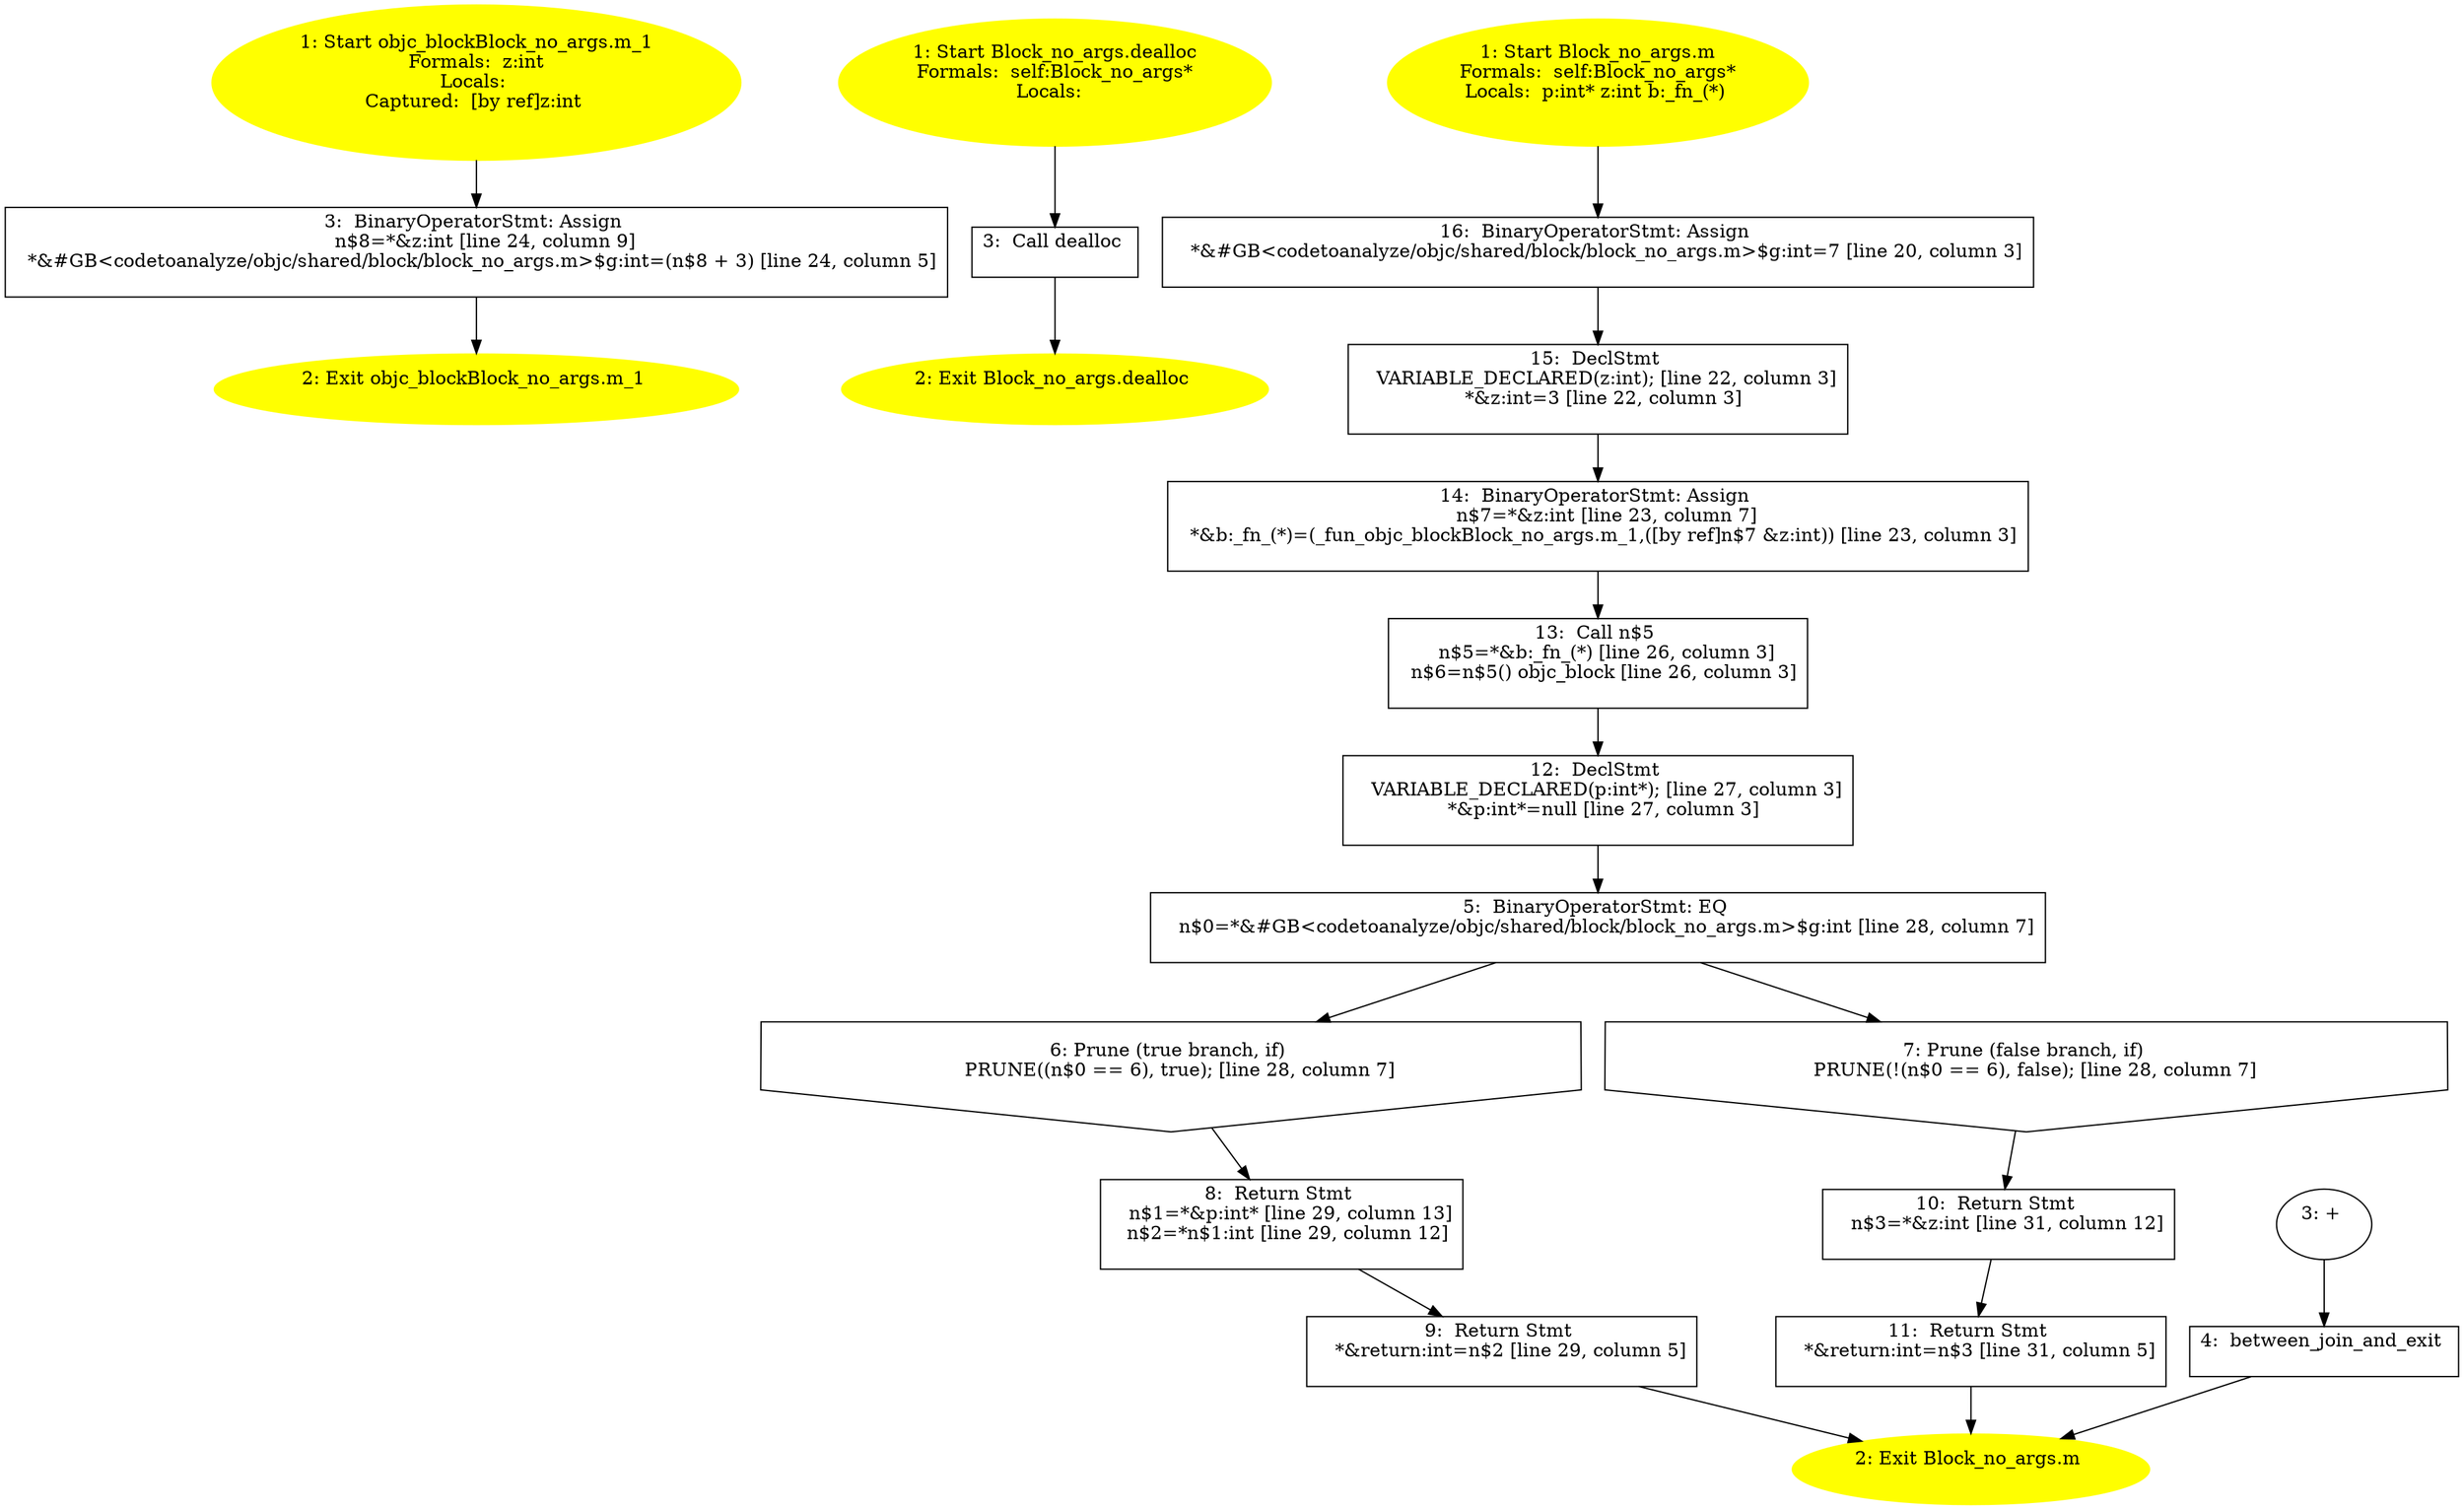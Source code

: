 /* @generated */
digraph cfg {
"objc_blockBlock_no_args.m_1.4d7585adf186f5ddc971eca39c81e1b8_1" [label="1: Start objc_blockBlock_no_args.m_1\nFormals:  z:int\nLocals: \nCaptured:  [by ref]z:int \n  " color=yellow style=filled]
	

	 "objc_blockBlock_no_args.m_1.4d7585adf186f5ddc971eca39c81e1b8_1" -> "objc_blockBlock_no_args.m_1.4d7585adf186f5ddc971eca39c81e1b8_3" ;
"objc_blockBlock_no_args.m_1.4d7585adf186f5ddc971eca39c81e1b8_2" [label="2: Exit objc_blockBlock_no_args.m_1 \n  " color=yellow style=filled]
	

"objc_blockBlock_no_args.m_1.4d7585adf186f5ddc971eca39c81e1b8_3" [label="3:  BinaryOperatorStmt: Assign \n   n$8=*&z:int [line 24, column 9]\n  *&#GB<codetoanalyze/objc/shared/block/block_no_args.m>$g:int=(n$8 + 3) [line 24, column 5]\n " shape="box"]
	

	 "objc_blockBlock_no_args.m_1.4d7585adf186f5ddc971eca39c81e1b8_3" -> "objc_blockBlock_no_args.m_1.4d7585adf186f5ddc971eca39c81e1b8_2" ;
"dealloc#Block_no_args#instance.eac76c4150c7c9dce7f36154adee0b59_1" [label="1: Start Block_no_args.dealloc\nFormals:  self:Block_no_args*\nLocals:  \n  " color=yellow style=filled]
	

	 "dealloc#Block_no_args#instance.eac76c4150c7c9dce7f36154adee0b59_1" -> "dealloc#Block_no_args#instance.eac76c4150c7c9dce7f36154adee0b59_3" ;
"dealloc#Block_no_args#instance.eac76c4150c7c9dce7f36154adee0b59_2" [label="2: Exit Block_no_args.dealloc \n  " color=yellow style=filled]
	

"dealloc#Block_no_args#instance.eac76c4150c7c9dce7f36154adee0b59_3" [label="3:  Call dealloc \n  " shape="box"]
	

	 "dealloc#Block_no_args#instance.eac76c4150c7c9dce7f36154adee0b59_3" -> "dealloc#Block_no_args#instance.eac76c4150c7c9dce7f36154adee0b59_2" ;
"m#Block_no_args#instance.385f8c4982ef6acc28cdc868a8cd4272_1" [label="1: Start Block_no_args.m\nFormals:  self:Block_no_args*\nLocals:  p:int* z:int b:_fn_(*) \n  " color=yellow style=filled]
	

	 "m#Block_no_args#instance.385f8c4982ef6acc28cdc868a8cd4272_1" -> "m#Block_no_args#instance.385f8c4982ef6acc28cdc868a8cd4272_16" ;
"m#Block_no_args#instance.385f8c4982ef6acc28cdc868a8cd4272_2" [label="2: Exit Block_no_args.m \n  " color=yellow style=filled]
	

"m#Block_no_args#instance.385f8c4982ef6acc28cdc868a8cd4272_3" [label="3: + \n  " ]
	

	 "m#Block_no_args#instance.385f8c4982ef6acc28cdc868a8cd4272_3" -> "m#Block_no_args#instance.385f8c4982ef6acc28cdc868a8cd4272_4" ;
"m#Block_no_args#instance.385f8c4982ef6acc28cdc868a8cd4272_4" [label="4:  between_join_and_exit \n  " shape="box"]
	

	 "m#Block_no_args#instance.385f8c4982ef6acc28cdc868a8cd4272_4" -> "m#Block_no_args#instance.385f8c4982ef6acc28cdc868a8cd4272_2" ;
"m#Block_no_args#instance.385f8c4982ef6acc28cdc868a8cd4272_5" [label="5:  BinaryOperatorStmt: EQ \n   n$0=*&#GB<codetoanalyze/objc/shared/block/block_no_args.m>$g:int [line 28, column 7]\n " shape="box"]
	

	 "m#Block_no_args#instance.385f8c4982ef6acc28cdc868a8cd4272_5" -> "m#Block_no_args#instance.385f8c4982ef6acc28cdc868a8cd4272_6" ;
	 "m#Block_no_args#instance.385f8c4982ef6acc28cdc868a8cd4272_5" -> "m#Block_no_args#instance.385f8c4982ef6acc28cdc868a8cd4272_7" ;
"m#Block_no_args#instance.385f8c4982ef6acc28cdc868a8cd4272_6" [label="6: Prune (true branch, if) \n   PRUNE((n$0 == 6), true); [line 28, column 7]\n " shape="invhouse"]
	

	 "m#Block_no_args#instance.385f8c4982ef6acc28cdc868a8cd4272_6" -> "m#Block_no_args#instance.385f8c4982ef6acc28cdc868a8cd4272_8" ;
"m#Block_no_args#instance.385f8c4982ef6acc28cdc868a8cd4272_7" [label="7: Prune (false branch, if) \n   PRUNE(!(n$0 == 6), false); [line 28, column 7]\n " shape="invhouse"]
	

	 "m#Block_no_args#instance.385f8c4982ef6acc28cdc868a8cd4272_7" -> "m#Block_no_args#instance.385f8c4982ef6acc28cdc868a8cd4272_10" ;
"m#Block_no_args#instance.385f8c4982ef6acc28cdc868a8cd4272_8" [label="8:  Return Stmt \n   n$1=*&p:int* [line 29, column 13]\n  n$2=*n$1:int [line 29, column 12]\n " shape="box"]
	

	 "m#Block_no_args#instance.385f8c4982ef6acc28cdc868a8cd4272_8" -> "m#Block_no_args#instance.385f8c4982ef6acc28cdc868a8cd4272_9" ;
"m#Block_no_args#instance.385f8c4982ef6acc28cdc868a8cd4272_9" [label="9:  Return Stmt \n   *&return:int=n$2 [line 29, column 5]\n " shape="box"]
	

	 "m#Block_no_args#instance.385f8c4982ef6acc28cdc868a8cd4272_9" -> "m#Block_no_args#instance.385f8c4982ef6acc28cdc868a8cd4272_2" ;
"m#Block_no_args#instance.385f8c4982ef6acc28cdc868a8cd4272_10" [label="10:  Return Stmt \n   n$3=*&z:int [line 31, column 12]\n " shape="box"]
	

	 "m#Block_no_args#instance.385f8c4982ef6acc28cdc868a8cd4272_10" -> "m#Block_no_args#instance.385f8c4982ef6acc28cdc868a8cd4272_11" ;
"m#Block_no_args#instance.385f8c4982ef6acc28cdc868a8cd4272_11" [label="11:  Return Stmt \n   *&return:int=n$3 [line 31, column 5]\n " shape="box"]
	

	 "m#Block_no_args#instance.385f8c4982ef6acc28cdc868a8cd4272_11" -> "m#Block_no_args#instance.385f8c4982ef6acc28cdc868a8cd4272_2" ;
"m#Block_no_args#instance.385f8c4982ef6acc28cdc868a8cd4272_12" [label="12:  DeclStmt \n   VARIABLE_DECLARED(p:int*); [line 27, column 3]\n  *&p:int*=null [line 27, column 3]\n " shape="box"]
	

	 "m#Block_no_args#instance.385f8c4982ef6acc28cdc868a8cd4272_12" -> "m#Block_no_args#instance.385f8c4982ef6acc28cdc868a8cd4272_5" ;
"m#Block_no_args#instance.385f8c4982ef6acc28cdc868a8cd4272_13" [label="13:  Call n$5 \n   n$5=*&b:_fn_(*) [line 26, column 3]\n  n$6=n$5() objc_block [line 26, column 3]\n " shape="box"]
	

	 "m#Block_no_args#instance.385f8c4982ef6acc28cdc868a8cd4272_13" -> "m#Block_no_args#instance.385f8c4982ef6acc28cdc868a8cd4272_12" ;
"m#Block_no_args#instance.385f8c4982ef6acc28cdc868a8cd4272_14" [label="14:  BinaryOperatorStmt: Assign \n   n$7=*&z:int [line 23, column 7]\n  *&b:_fn_(*)=(_fun_objc_blockBlock_no_args.m_1,([by ref]n$7 &z:int)) [line 23, column 3]\n " shape="box"]
	

	 "m#Block_no_args#instance.385f8c4982ef6acc28cdc868a8cd4272_14" -> "m#Block_no_args#instance.385f8c4982ef6acc28cdc868a8cd4272_13" ;
"m#Block_no_args#instance.385f8c4982ef6acc28cdc868a8cd4272_15" [label="15:  DeclStmt \n   VARIABLE_DECLARED(z:int); [line 22, column 3]\n  *&z:int=3 [line 22, column 3]\n " shape="box"]
	

	 "m#Block_no_args#instance.385f8c4982ef6acc28cdc868a8cd4272_15" -> "m#Block_no_args#instance.385f8c4982ef6acc28cdc868a8cd4272_14" ;
"m#Block_no_args#instance.385f8c4982ef6acc28cdc868a8cd4272_16" [label="16:  BinaryOperatorStmt: Assign \n   *&#GB<codetoanalyze/objc/shared/block/block_no_args.m>$g:int=7 [line 20, column 3]\n " shape="box"]
	

	 "m#Block_no_args#instance.385f8c4982ef6acc28cdc868a8cd4272_16" -> "m#Block_no_args#instance.385f8c4982ef6acc28cdc868a8cd4272_15" ;
}
